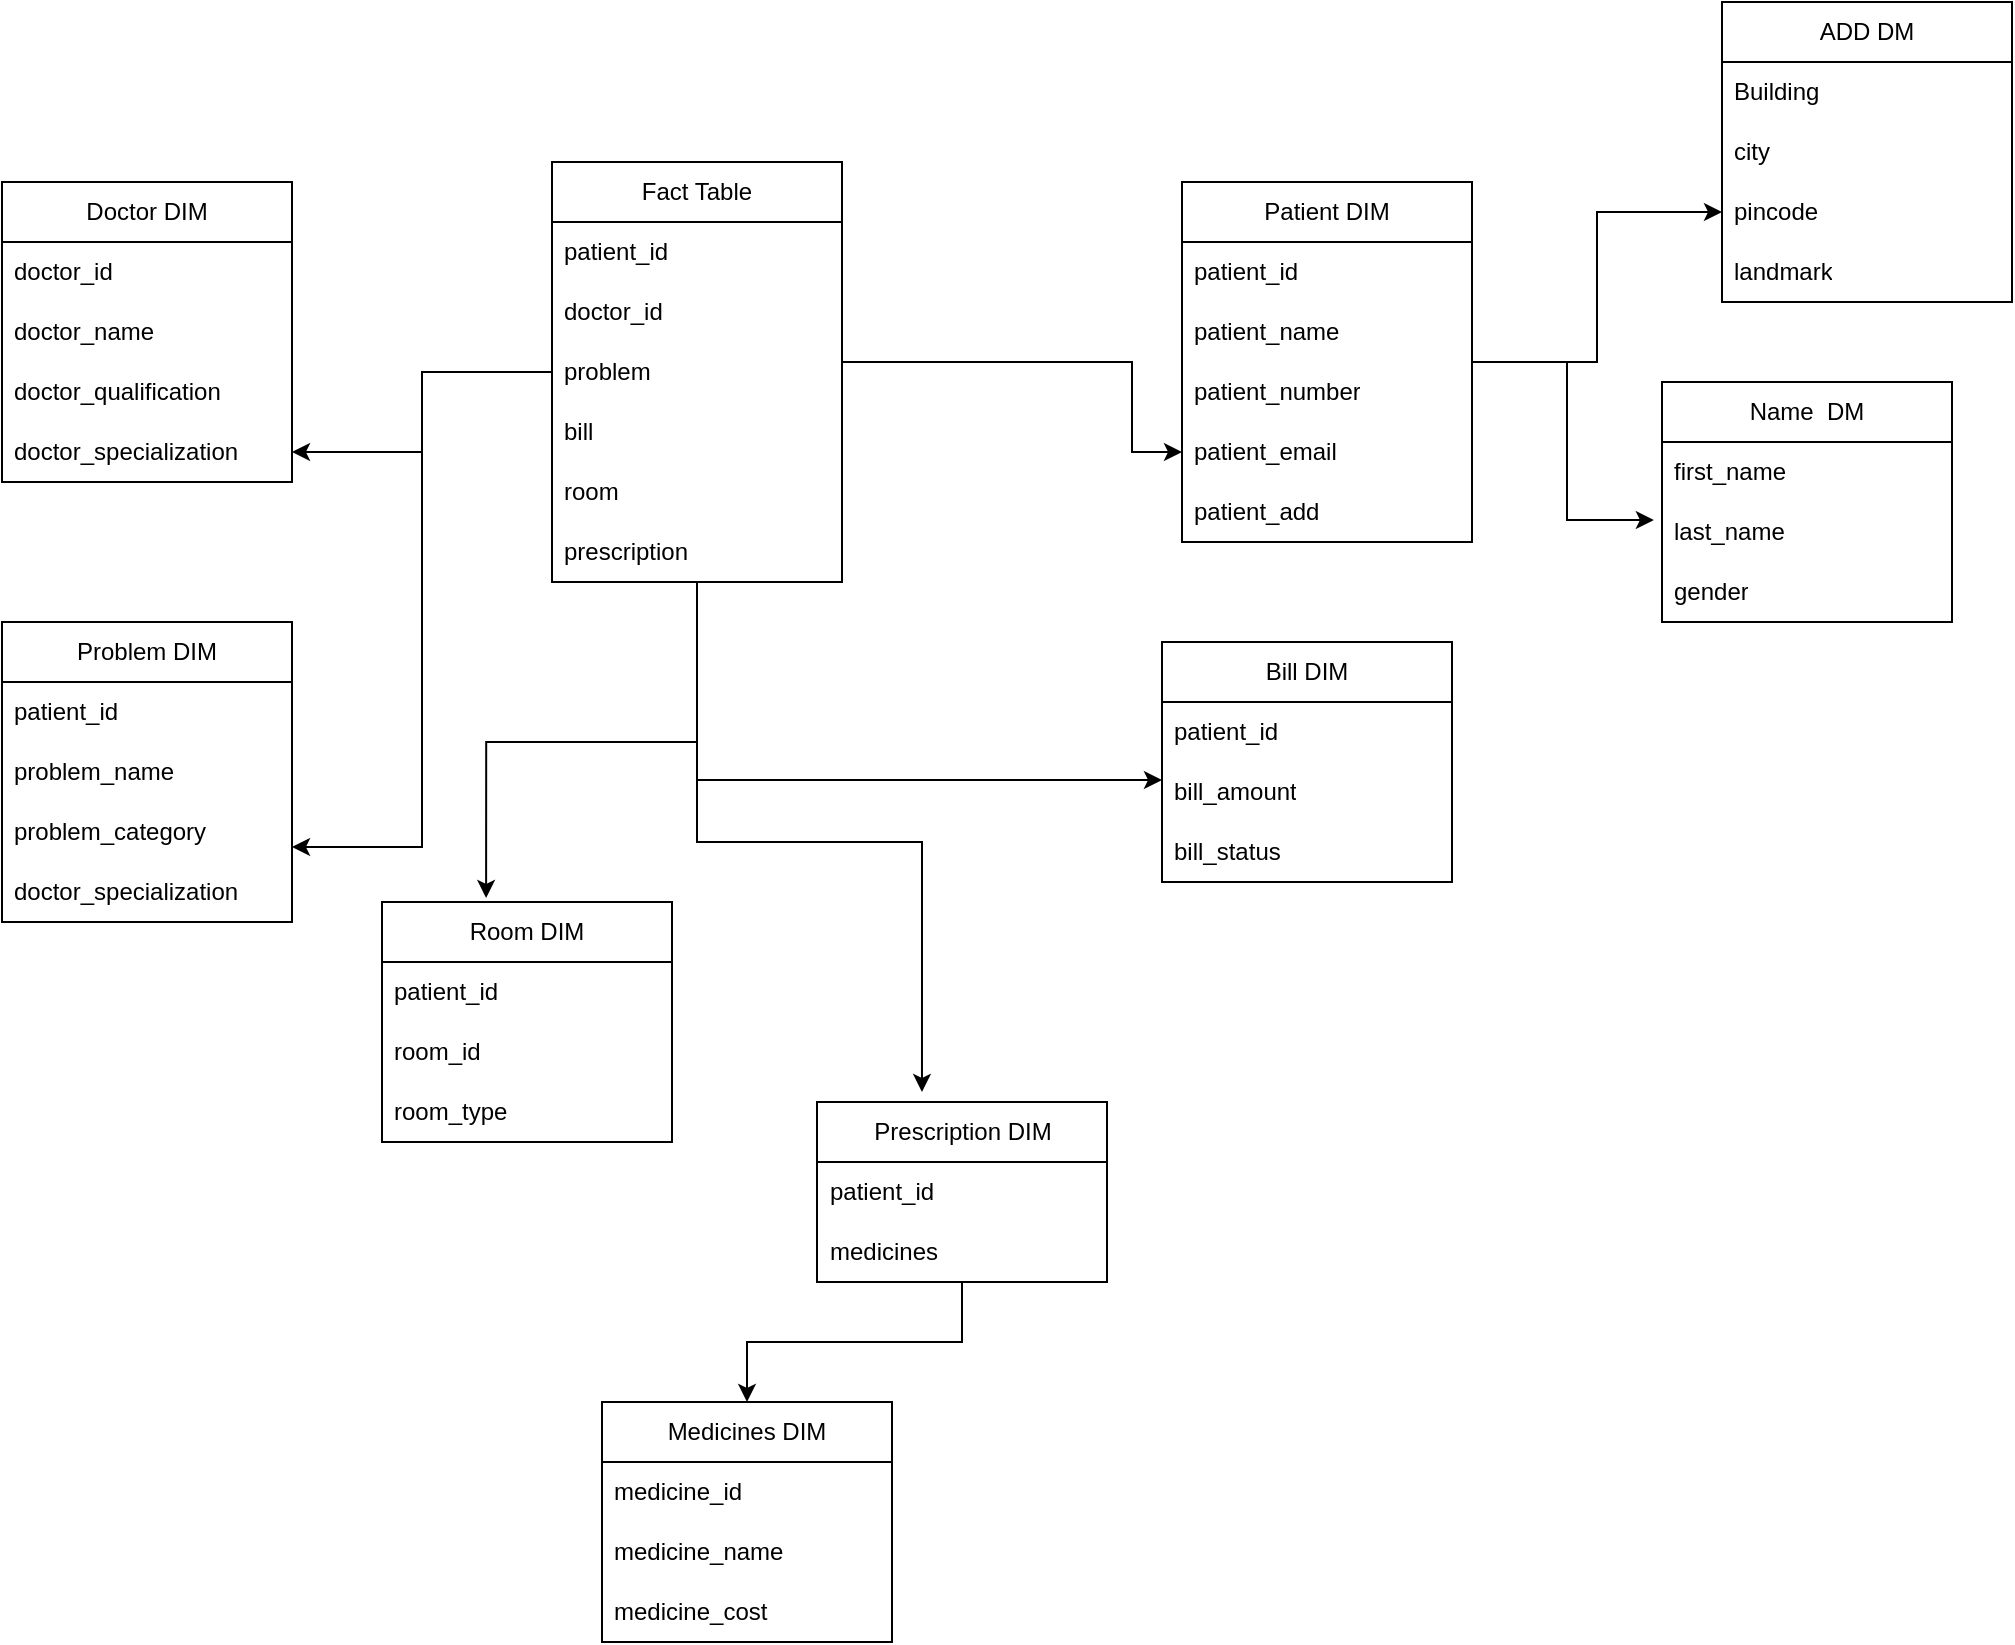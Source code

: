 <mxfile version="21.2.1" type="google">
  <diagram name="Page-1" id="4LhPC8M3W_4PKNGn1nJ7">
    <mxGraphModel grid="1" page="1" gridSize="10" guides="1" tooltips="1" connect="1" arrows="1" fold="1" pageScale="1" pageWidth="850" pageHeight="1100" math="0" shadow="0">
      <root>
        <mxCell id="0" />
        <mxCell id="1" parent="0" />
        <mxCell id="R6EKqOxMSY-PTlon5R2L-1" style="edgeStyle=orthogonalEdgeStyle;rounded=0;orthogonalLoop=1;jettySize=auto;html=1;entryX=1;entryY=0.75;entryDx=0;entryDy=0;" edge="1" parent="1" source="R6EKqOxMSY-PTlon5R2L-5" target="R6EKqOxMSY-PTlon5R2L-26">
          <mxGeometry relative="1" as="geometry" />
        </mxCell>
        <mxCell id="R6EKqOxMSY-PTlon5R2L-2" style="edgeStyle=orthogonalEdgeStyle;rounded=0;orthogonalLoop=1;jettySize=auto;html=1;entryX=0;entryY=0.3;entryDx=0;entryDy=0;entryPerimeter=0;" edge="1" parent="1" source="R6EKqOxMSY-PTlon5R2L-5" target="R6EKqOxMSY-PTlon5R2L-32">
          <mxGeometry relative="1" as="geometry" />
        </mxCell>
        <mxCell id="R6EKqOxMSY-PTlon5R2L-3" style="edgeStyle=orthogonalEdgeStyle;rounded=0;orthogonalLoop=1;jettySize=auto;html=1;entryX=0.359;entryY=-0.017;entryDx=0;entryDy=0;entryPerimeter=0;" edge="1" parent="1" source="R6EKqOxMSY-PTlon5R2L-5" target="R6EKqOxMSY-PTlon5R2L-34">
          <mxGeometry relative="1" as="geometry" />
        </mxCell>
        <mxCell id="R6EKqOxMSY-PTlon5R2L-4" style="edgeStyle=orthogonalEdgeStyle;rounded=0;orthogonalLoop=1;jettySize=auto;html=1;entryX=0.362;entryY=-0.056;entryDx=0;entryDy=0;entryPerimeter=0;" edge="1" parent="1" source="R6EKqOxMSY-PTlon5R2L-5" target="R6EKqOxMSY-PTlon5R2L-38">
          <mxGeometry relative="1" as="geometry" />
        </mxCell>
        <mxCell id="R6EKqOxMSY-PTlon5R2L-5" value="Fact Table" style="swimlane;fontStyle=0;childLayout=stackLayout;horizontal=1;startSize=30;horizontalStack=0;resizeParent=1;resizeParentMax=0;resizeLast=0;collapsible=1;marginBottom=0;whiteSpace=wrap;html=1;" vertex="1" parent="1">
          <mxGeometry x="355" y="10" width="145" height="210" as="geometry" />
        </mxCell>
        <mxCell id="R6EKqOxMSY-PTlon5R2L-6" value="patient_id" style="text;strokeColor=none;fillColor=none;align=left;verticalAlign=middle;spacingLeft=4;spacingRight=4;overflow=hidden;points=[[0,0.5],[1,0.5]];portConstraint=eastwest;rotatable=0;whiteSpace=wrap;html=1;" vertex="1" parent="R6EKqOxMSY-PTlon5R2L-5">
          <mxGeometry y="30" width="145" height="30" as="geometry" />
        </mxCell>
        <mxCell id="R6EKqOxMSY-PTlon5R2L-7" value="doctor_id" style="text;strokeColor=none;fillColor=none;align=left;verticalAlign=middle;spacingLeft=4;spacingRight=4;overflow=hidden;points=[[0,0.5],[1,0.5]];portConstraint=eastwest;rotatable=0;whiteSpace=wrap;html=1;" vertex="1" parent="R6EKqOxMSY-PTlon5R2L-5">
          <mxGeometry y="60" width="145" height="30" as="geometry" />
        </mxCell>
        <mxCell id="R6EKqOxMSY-PTlon5R2L-8" value="problem" style="text;strokeColor=none;fillColor=none;align=left;verticalAlign=middle;spacingLeft=4;spacingRight=4;overflow=hidden;points=[[0,0.5],[1,0.5]];portConstraint=eastwest;rotatable=0;whiteSpace=wrap;html=1;" vertex="1" parent="R6EKqOxMSY-PTlon5R2L-5">
          <mxGeometry y="90" width="145" height="30" as="geometry" />
        </mxCell>
        <mxCell id="R6EKqOxMSY-PTlon5R2L-9" value="bill" style="text;strokeColor=none;fillColor=none;align=left;verticalAlign=middle;spacingLeft=4;spacingRight=4;overflow=hidden;points=[[0,0.5],[1,0.5]];portConstraint=eastwest;rotatable=0;whiteSpace=wrap;html=1;" vertex="1" parent="R6EKqOxMSY-PTlon5R2L-5">
          <mxGeometry y="120" width="145" height="30" as="geometry" />
        </mxCell>
        <mxCell id="R6EKqOxMSY-PTlon5R2L-10" value="room" style="text;strokeColor=none;fillColor=none;align=left;verticalAlign=middle;spacingLeft=4;spacingRight=4;overflow=hidden;points=[[0,0.5],[1,0.5]];portConstraint=eastwest;rotatable=0;whiteSpace=wrap;html=1;" vertex="1" parent="R6EKqOxMSY-PTlon5R2L-5">
          <mxGeometry y="150" width="145" height="30" as="geometry" />
        </mxCell>
        <mxCell id="R6EKqOxMSY-PTlon5R2L-11" value="prescription" style="text;strokeColor=none;fillColor=none;align=left;verticalAlign=middle;spacingLeft=4;spacingRight=4;overflow=hidden;points=[[0,0.5],[1,0.5]];portConstraint=eastwest;rotatable=0;whiteSpace=wrap;html=1;" vertex="1" parent="R6EKqOxMSY-PTlon5R2L-5">
          <mxGeometry y="180" width="145" height="30" as="geometry" />
        </mxCell>
        <mxCell id="_Cw-fYwbCCbgKGMlesiJ-8" style="edgeStyle=orthogonalEdgeStyle;rounded=0;orthogonalLoop=1;jettySize=auto;html=1;entryX=-0.028;entryY=0.3;entryDx=0;entryDy=0;entryPerimeter=0;" edge="1" parent="1" source="R6EKqOxMSY-PTlon5R2L-12" target="_Cw-fYwbCCbgKGMlesiJ-5">
          <mxGeometry relative="1" as="geometry" />
        </mxCell>
        <mxCell id="_Cw-fYwbCCbgKGMlesiJ-15" style="edgeStyle=orthogonalEdgeStyle;rounded=0;orthogonalLoop=1;jettySize=auto;html=1;entryX=0;entryY=0.5;entryDx=0;entryDy=0;" edge="1" parent="1" source="R6EKqOxMSY-PTlon5R2L-12" target="_Cw-fYwbCCbgKGMlesiJ-11">
          <mxGeometry relative="1" as="geometry" />
        </mxCell>
        <mxCell id="R6EKqOxMSY-PTlon5R2L-12" value="Patient DIM" style="swimlane;fontStyle=0;childLayout=stackLayout;horizontal=1;startSize=30;horizontalStack=0;resizeParent=1;resizeParentMax=0;resizeLast=0;collapsible=1;marginBottom=0;whiteSpace=wrap;html=1;" vertex="1" parent="1">
          <mxGeometry x="670" y="20" width="145" height="180" as="geometry" />
        </mxCell>
        <mxCell id="R6EKqOxMSY-PTlon5R2L-13" value="patient_id" style="text;strokeColor=none;fillColor=none;align=left;verticalAlign=middle;spacingLeft=4;spacingRight=4;overflow=hidden;points=[[0,0.5],[1,0.5]];portConstraint=eastwest;rotatable=0;whiteSpace=wrap;html=1;" vertex="1" parent="R6EKqOxMSY-PTlon5R2L-12">
          <mxGeometry y="30" width="145" height="30" as="geometry" />
        </mxCell>
        <mxCell id="R6EKqOxMSY-PTlon5R2L-14" value="patient_name" style="text;strokeColor=none;fillColor=none;align=left;verticalAlign=middle;spacingLeft=4;spacingRight=4;overflow=hidden;points=[[0,0.5],[1,0.5]];portConstraint=eastwest;rotatable=0;whiteSpace=wrap;html=1;" vertex="1" parent="R6EKqOxMSY-PTlon5R2L-12">
          <mxGeometry y="60" width="145" height="30" as="geometry" />
        </mxCell>
        <mxCell id="R6EKqOxMSY-PTlon5R2L-15" value="patient_number" style="text;strokeColor=none;fillColor=none;align=left;verticalAlign=middle;spacingLeft=4;spacingRight=4;overflow=hidden;points=[[0,0.5],[1,0.5]];portConstraint=eastwest;rotatable=0;whiteSpace=wrap;html=1;" vertex="1" parent="R6EKqOxMSY-PTlon5R2L-12">
          <mxGeometry y="90" width="145" height="30" as="geometry" />
        </mxCell>
        <mxCell id="R6EKqOxMSY-PTlon5R2L-16" value="patient_email" style="text;strokeColor=none;fillColor=none;align=left;verticalAlign=middle;spacingLeft=4;spacingRight=4;overflow=hidden;points=[[0,0.5],[1,0.5]];portConstraint=eastwest;rotatable=0;whiteSpace=wrap;html=1;" vertex="1" parent="R6EKqOxMSY-PTlon5R2L-12">
          <mxGeometry y="120" width="145" height="30" as="geometry" />
        </mxCell>
        <mxCell id="R6EKqOxMSY-PTlon5R2L-17" value="patient_add" style="text;strokeColor=none;fillColor=none;align=left;verticalAlign=middle;spacingLeft=4;spacingRight=4;overflow=hidden;points=[[0,0.5],[1,0.5]];portConstraint=eastwest;rotatable=0;whiteSpace=wrap;html=1;" vertex="1" parent="R6EKqOxMSY-PTlon5R2L-12">
          <mxGeometry y="150" width="145" height="30" as="geometry" />
        </mxCell>
        <mxCell id="R6EKqOxMSY-PTlon5R2L-18" value="" style="edgeStyle=orthogonalEdgeStyle;rounded=0;orthogonalLoop=1;jettySize=auto;html=1;" edge="1" parent="1" source="R6EKqOxMSY-PTlon5R2L-19" target="R6EKqOxMSY-PTlon5R2L-16">
          <mxGeometry relative="1" as="geometry" />
        </mxCell>
        <mxCell id="R6EKqOxMSY-PTlon5R2L-19" value="" style="line;strokeWidth=1;fillColor=none;align=left;verticalAlign=middle;spacingTop=-1;spacingLeft=3;spacingRight=3;rotatable=0;labelPosition=right;points=[];portConstraint=eastwest;strokeColor=inherit;" vertex="1" parent="1">
          <mxGeometry x="500" y="106" width="120" height="8" as="geometry" />
        </mxCell>
        <mxCell id="R6EKqOxMSY-PTlon5R2L-20" value="Doctor DIM" style="swimlane;fontStyle=0;childLayout=stackLayout;horizontal=1;startSize=30;horizontalStack=0;resizeParent=1;resizeParentMax=0;resizeLast=0;collapsible=1;marginBottom=0;whiteSpace=wrap;html=1;" vertex="1" parent="1">
          <mxGeometry x="80" y="20" width="145" height="150" as="geometry" />
        </mxCell>
        <mxCell id="R6EKqOxMSY-PTlon5R2L-21" value="doctor_id" style="text;strokeColor=none;fillColor=none;align=left;verticalAlign=middle;spacingLeft=4;spacingRight=4;overflow=hidden;points=[[0,0.5],[1,0.5]];portConstraint=eastwest;rotatable=0;whiteSpace=wrap;html=1;" vertex="1" parent="R6EKqOxMSY-PTlon5R2L-20">
          <mxGeometry y="30" width="145" height="30" as="geometry" />
        </mxCell>
        <mxCell id="R6EKqOxMSY-PTlon5R2L-22" value="doctor_name" style="text;strokeColor=none;fillColor=none;align=left;verticalAlign=middle;spacingLeft=4;spacingRight=4;overflow=hidden;points=[[0,0.5],[1,0.5]];portConstraint=eastwest;rotatable=0;whiteSpace=wrap;html=1;" vertex="1" parent="R6EKqOxMSY-PTlon5R2L-20">
          <mxGeometry y="60" width="145" height="30" as="geometry" />
        </mxCell>
        <mxCell id="R6EKqOxMSY-PTlon5R2L-23" value="doctor_qualification " style="text;strokeColor=none;fillColor=none;align=left;verticalAlign=middle;spacingLeft=4;spacingRight=4;overflow=hidden;points=[[0,0.5],[1,0.5]];portConstraint=eastwest;rotatable=0;whiteSpace=wrap;html=1;" vertex="1" parent="R6EKqOxMSY-PTlon5R2L-20">
          <mxGeometry y="90" width="145" height="30" as="geometry" />
        </mxCell>
        <mxCell id="R6EKqOxMSY-PTlon5R2L-24" value="doctor_specialization" style="text;strokeColor=none;fillColor=none;align=left;verticalAlign=middle;spacingLeft=4;spacingRight=4;overflow=hidden;points=[[0,0.5],[1,0.5]];portConstraint=eastwest;rotatable=0;whiteSpace=wrap;html=1;" vertex="1" parent="R6EKqOxMSY-PTlon5R2L-20">
          <mxGeometry y="120" width="145" height="30" as="geometry" />
        </mxCell>
        <mxCell id="R6EKqOxMSY-PTlon5R2L-25" style="edgeStyle=orthogonalEdgeStyle;rounded=0;orthogonalLoop=1;jettySize=auto;html=1;entryX=1;entryY=0.5;entryDx=0;entryDy=0;" edge="1" parent="1" source="R6EKqOxMSY-PTlon5R2L-8" target="R6EKqOxMSY-PTlon5R2L-24">
          <mxGeometry relative="1" as="geometry" />
        </mxCell>
        <mxCell id="R6EKqOxMSY-PTlon5R2L-26" value="Problem DIM" style="swimlane;fontStyle=0;childLayout=stackLayout;horizontal=1;startSize=30;horizontalStack=0;resizeParent=1;resizeParentMax=0;resizeLast=0;collapsible=1;marginBottom=0;whiteSpace=wrap;html=1;" vertex="1" parent="1">
          <mxGeometry x="80" y="240" width="145" height="150" as="geometry">
            <mxRectangle x="80" y="240" width="110" height="30" as="alternateBounds" />
          </mxGeometry>
        </mxCell>
        <mxCell id="_Cw-fYwbCCbgKGMlesiJ-1" value="patient_id" style="text;strokeColor=none;fillColor=none;align=left;verticalAlign=middle;spacingLeft=4;spacingRight=4;overflow=hidden;points=[[0,0.5],[1,0.5]];portConstraint=eastwest;rotatable=0;whiteSpace=wrap;html=1;" vertex="1" parent="R6EKqOxMSY-PTlon5R2L-26">
          <mxGeometry y="30" width="145" height="30" as="geometry" />
        </mxCell>
        <mxCell id="R6EKqOxMSY-PTlon5R2L-27" value="problem_name" style="text;strokeColor=none;fillColor=none;align=left;verticalAlign=middle;spacingLeft=4;spacingRight=4;overflow=hidden;points=[[0,0.5],[1,0.5]];portConstraint=eastwest;rotatable=0;whiteSpace=wrap;html=1;" vertex="1" parent="R6EKqOxMSY-PTlon5R2L-26">
          <mxGeometry y="60" width="145" height="30" as="geometry" />
        </mxCell>
        <mxCell id="R6EKqOxMSY-PTlon5R2L-28" value="problem_category" style="text;strokeColor=none;fillColor=none;align=left;verticalAlign=middle;spacingLeft=4;spacingRight=4;overflow=hidden;points=[[0,0.5],[1,0.5]];portConstraint=eastwest;rotatable=0;whiteSpace=wrap;html=1;" vertex="1" parent="R6EKqOxMSY-PTlon5R2L-26">
          <mxGeometry y="90" width="145" height="30" as="geometry" />
        </mxCell>
        <mxCell id="R6EKqOxMSY-PTlon5R2L-29" value="doctor_specialization" style="text;strokeColor=none;fillColor=none;align=left;verticalAlign=middle;spacingLeft=4;spacingRight=4;overflow=hidden;points=[[0,0.5],[1,0.5]];portConstraint=eastwest;rotatable=0;whiteSpace=wrap;html=1;" vertex="1" parent="R6EKqOxMSY-PTlon5R2L-26">
          <mxGeometry y="120" width="145" height="30" as="geometry" />
        </mxCell>
        <mxCell id="R6EKqOxMSY-PTlon5R2L-30" value="Bill DIM" style="swimlane;fontStyle=0;childLayout=stackLayout;horizontal=1;startSize=30;horizontalStack=0;resizeParent=1;resizeParentMax=0;resizeLast=0;collapsible=1;marginBottom=0;whiteSpace=wrap;html=1;" vertex="1" parent="1">
          <mxGeometry x="660" y="250" width="145" height="120" as="geometry" />
        </mxCell>
        <mxCell id="R6EKqOxMSY-PTlon5R2L-31" value="patient_id" style="text;strokeColor=none;fillColor=none;align=left;verticalAlign=middle;spacingLeft=4;spacingRight=4;overflow=hidden;points=[[0,0.5],[1,0.5]];portConstraint=eastwest;rotatable=0;whiteSpace=wrap;html=1;" vertex="1" parent="R6EKqOxMSY-PTlon5R2L-30">
          <mxGeometry y="30" width="145" height="30" as="geometry" />
        </mxCell>
        <mxCell id="R6EKqOxMSY-PTlon5R2L-32" value="bill_amount" style="text;strokeColor=none;fillColor=none;align=left;verticalAlign=middle;spacingLeft=4;spacingRight=4;overflow=hidden;points=[[0,0.5],[1,0.5]];portConstraint=eastwest;rotatable=0;whiteSpace=wrap;html=1;" vertex="1" parent="R6EKqOxMSY-PTlon5R2L-30">
          <mxGeometry y="60" width="145" height="30" as="geometry" />
        </mxCell>
        <mxCell id="R6EKqOxMSY-PTlon5R2L-33" value="bill_status" style="text;strokeColor=none;fillColor=none;align=left;verticalAlign=middle;spacingLeft=4;spacingRight=4;overflow=hidden;points=[[0,0.5],[1,0.5]];portConstraint=eastwest;rotatable=0;whiteSpace=wrap;html=1;" vertex="1" parent="R6EKqOxMSY-PTlon5R2L-30">
          <mxGeometry y="90" width="145" height="30" as="geometry" />
        </mxCell>
        <mxCell id="R6EKqOxMSY-PTlon5R2L-34" value="Room DIM" style="swimlane;fontStyle=0;childLayout=stackLayout;horizontal=1;startSize=30;horizontalStack=0;resizeParent=1;resizeParentMax=0;resizeLast=0;collapsible=1;marginBottom=0;whiteSpace=wrap;html=1;" vertex="1" parent="1">
          <mxGeometry x="270" y="380" width="145" height="120" as="geometry" />
        </mxCell>
        <mxCell id="R6EKqOxMSY-PTlon5R2L-35" value="patient_id" style="text;strokeColor=none;fillColor=none;align=left;verticalAlign=middle;spacingLeft=4;spacingRight=4;overflow=hidden;points=[[0,0.5],[1,0.5]];portConstraint=eastwest;rotatable=0;whiteSpace=wrap;html=1;" vertex="1" parent="R6EKqOxMSY-PTlon5R2L-34">
          <mxGeometry y="30" width="145" height="30" as="geometry" />
        </mxCell>
        <mxCell id="R6EKqOxMSY-PTlon5R2L-36" value="room_id" style="text;strokeColor=none;fillColor=none;align=left;verticalAlign=middle;spacingLeft=4;spacingRight=4;overflow=hidden;points=[[0,0.5],[1,0.5]];portConstraint=eastwest;rotatable=0;whiteSpace=wrap;html=1;" vertex="1" parent="R6EKqOxMSY-PTlon5R2L-34">
          <mxGeometry y="60" width="145" height="30" as="geometry" />
        </mxCell>
        <mxCell id="R6EKqOxMSY-PTlon5R2L-37" value="room_type" style="text;strokeColor=none;fillColor=none;align=left;verticalAlign=middle;spacingLeft=4;spacingRight=4;overflow=hidden;points=[[0,0.5],[1,0.5]];portConstraint=eastwest;rotatable=0;whiteSpace=wrap;html=1;" vertex="1" parent="R6EKqOxMSY-PTlon5R2L-34">
          <mxGeometry y="90" width="145" height="30" as="geometry" />
        </mxCell>
        <mxCell id="R6EKqOxMSY-PTlon5R2L-44" style="edgeStyle=orthogonalEdgeStyle;rounded=0;orthogonalLoop=1;jettySize=auto;html=1;entryX=0.5;entryY=0;entryDx=0;entryDy=0;" edge="1" parent="1" source="R6EKqOxMSY-PTlon5R2L-38" target="R6EKqOxMSY-PTlon5R2L-41">
          <mxGeometry relative="1" as="geometry" />
        </mxCell>
        <mxCell id="R6EKqOxMSY-PTlon5R2L-38" value="Prescription DIM" style="swimlane;fontStyle=0;childLayout=stackLayout;horizontal=1;startSize=30;horizontalStack=0;resizeParent=1;resizeParentMax=0;resizeLast=0;collapsible=1;marginBottom=0;whiteSpace=wrap;html=1;" vertex="1" parent="1">
          <mxGeometry x="487.5" y="480" width="145" height="90" as="geometry" />
        </mxCell>
        <mxCell id="R6EKqOxMSY-PTlon5R2L-39" value="patient_id" style="text;strokeColor=none;fillColor=none;align=left;verticalAlign=middle;spacingLeft=4;spacingRight=4;overflow=hidden;points=[[0,0.5],[1,0.5]];portConstraint=eastwest;rotatable=0;whiteSpace=wrap;html=1;" vertex="1" parent="R6EKqOxMSY-PTlon5R2L-38">
          <mxGeometry y="30" width="145" height="30" as="geometry" />
        </mxCell>
        <mxCell id="R6EKqOxMSY-PTlon5R2L-40" value="medicines" style="text;strokeColor=none;fillColor=none;align=left;verticalAlign=middle;spacingLeft=4;spacingRight=4;overflow=hidden;points=[[0,0.5],[1,0.5]];portConstraint=eastwest;rotatable=0;whiteSpace=wrap;html=1;" vertex="1" parent="R6EKqOxMSY-PTlon5R2L-38">
          <mxGeometry y="60" width="145" height="30" as="geometry" />
        </mxCell>
        <mxCell id="R6EKqOxMSY-PTlon5R2L-41" value="Medicines DIM" style="swimlane;fontStyle=0;childLayout=stackLayout;horizontal=1;startSize=30;horizontalStack=0;resizeParent=1;resizeParentMax=0;resizeLast=0;collapsible=1;marginBottom=0;whiteSpace=wrap;html=1;" vertex="1" parent="1">
          <mxGeometry x="380" y="630" width="145" height="120" as="geometry" />
        </mxCell>
        <mxCell id="R6EKqOxMSY-PTlon5R2L-42" value="medicine_id" style="text;strokeColor=none;fillColor=none;align=left;verticalAlign=middle;spacingLeft=4;spacingRight=4;overflow=hidden;points=[[0,0.5],[1,0.5]];portConstraint=eastwest;rotatable=0;whiteSpace=wrap;html=1;" vertex="1" parent="R6EKqOxMSY-PTlon5R2L-41">
          <mxGeometry y="30" width="145" height="30" as="geometry" />
        </mxCell>
        <mxCell id="R6EKqOxMSY-PTlon5R2L-43" value="medicine_name" style="text;strokeColor=none;fillColor=none;align=left;verticalAlign=middle;spacingLeft=4;spacingRight=4;overflow=hidden;points=[[0,0.5],[1,0.5]];portConstraint=eastwest;rotatable=0;whiteSpace=wrap;html=1;" vertex="1" parent="R6EKqOxMSY-PTlon5R2L-41">
          <mxGeometry y="60" width="145" height="30" as="geometry" />
        </mxCell>
        <mxCell id="R6EKqOxMSY-PTlon5R2L-45" value="medicine_cost" style="text;strokeColor=none;fillColor=none;align=left;verticalAlign=middle;spacingLeft=4;spacingRight=4;overflow=hidden;points=[[0,0.5],[1,0.5]];portConstraint=eastwest;rotatable=0;whiteSpace=wrap;html=1;" vertex="1" parent="R6EKqOxMSY-PTlon5R2L-41">
          <mxGeometry y="90" width="145" height="30" as="geometry" />
        </mxCell>
        <mxCell id="_Cw-fYwbCCbgKGMlesiJ-3" value="Name&amp;nbsp; DM" style="swimlane;fontStyle=0;childLayout=stackLayout;horizontal=1;startSize=30;horizontalStack=0;resizeParent=1;resizeParentMax=0;resizeLast=0;collapsible=1;marginBottom=0;whiteSpace=wrap;html=1;" vertex="1" parent="1">
          <mxGeometry x="910" y="120" width="145" height="120" as="geometry" />
        </mxCell>
        <mxCell id="_Cw-fYwbCCbgKGMlesiJ-4" value="first_name" style="text;strokeColor=none;fillColor=none;align=left;verticalAlign=middle;spacingLeft=4;spacingRight=4;overflow=hidden;points=[[0,0.5],[1,0.5]];portConstraint=eastwest;rotatable=0;whiteSpace=wrap;html=1;" vertex="1" parent="_Cw-fYwbCCbgKGMlesiJ-3">
          <mxGeometry y="30" width="145" height="30" as="geometry" />
        </mxCell>
        <mxCell id="_Cw-fYwbCCbgKGMlesiJ-5" value="last_name" style="text;strokeColor=none;fillColor=none;align=left;verticalAlign=middle;spacingLeft=4;spacingRight=4;overflow=hidden;points=[[0,0.5],[1,0.5]];portConstraint=eastwest;rotatable=0;whiteSpace=wrap;html=1;" vertex="1" parent="_Cw-fYwbCCbgKGMlesiJ-3">
          <mxGeometry y="60" width="145" height="30" as="geometry" />
        </mxCell>
        <mxCell id="_Cw-fYwbCCbgKGMlesiJ-6" value="gender" style="text;strokeColor=none;fillColor=none;align=left;verticalAlign=middle;spacingLeft=4;spacingRight=4;overflow=hidden;points=[[0,0.5],[1,0.5]];portConstraint=eastwest;rotatable=0;whiteSpace=wrap;html=1;" vertex="1" parent="_Cw-fYwbCCbgKGMlesiJ-3">
          <mxGeometry y="90" width="145" height="30" as="geometry" />
        </mxCell>
        <mxCell id="_Cw-fYwbCCbgKGMlesiJ-9" value="ADD DM" style="swimlane;fontStyle=0;childLayout=stackLayout;horizontal=1;startSize=30;horizontalStack=0;resizeParent=1;resizeParentMax=0;resizeLast=0;collapsible=1;marginBottom=0;whiteSpace=wrap;html=1;" vertex="1" parent="1">
          <mxGeometry x="940" y="-70" width="145" height="150" as="geometry" />
        </mxCell>
        <mxCell id="_Cw-fYwbCCbgKGMlesiJ-14" value="Building" style="text;strokeColor=none;fillColor=none;align=left;verticalAlign=middle;spacingLeft=4;spacingRight=4;overflow=hidden;points=[[0,0.5],[1,0.5]];portConstraint=eastwest;rotatable=0;whiteSpace=wrap;html=1;" vertex="1" parent="_Cw-fYwbCCbgKGMlesiJ-9">
          <mxGeometry y="30" width="145" height="30" as="geometry" />
        </mxCell>
        <mxCell id="_Cw-fYwbCCbgKGMlesiJ-10" value="city" style="text;strokeColor=none;fillColor=none;align=left;verticalAlign=middle;spacingLeft=4;spacingRight=4;overflow=hidden;points=[[0,0.5],[1,0.5]];portConstraint=eastwest;rotatable=0;whiteSpace=wrap;html=1;" vertex="1" parent="_Cw-fYwbCCbgKGMlesiJ-9">
          <mxGeometry y="60" width="145" height="30" as="geometry" />
        </mxCell>
        <mxCell id="_Cw-fYwbCCbgKGMlesiJ-11" value="pincode" style="text;strokeColor=none;fillColor=none;align=left;verticalAlign=middle;spacingLeft=4;spacingRight=4;overflow=hidden;points=[[0,0.5],[1,0.5]];portConstraint=eastwest;rotatable=0;whiteSpace=wrap;html=1;" vertex="1" parent="_Cw-fYwbCCbgKGMlesiJ-9">
          <mxGeometry y="90" width="145" height="30" as="geometry" />
        </mxCell>
        <mxCell id="_Cw-fYwbCCbgKGMlesiJ-12" value="landmark" style="text;strokeColor=none;fillColor=none;align=left;verticalAlign=middle;spacingLeft=4;spacingRight=4;overflow=hidden;points=[[0,0.5],[1,0.5]];portConstraint=eastwest;rotatable=0;whiteSpace=wrap;html=1;" vertex="1" parent="_Cw-fYwbCCbgKGMlesiJ-9">
          <mxGeometry y="120" width="145" height="30" as="geometry" />
        </mxCell>
      </root>
    </mxGraphModel>
  </diagram>
</mxfile>
